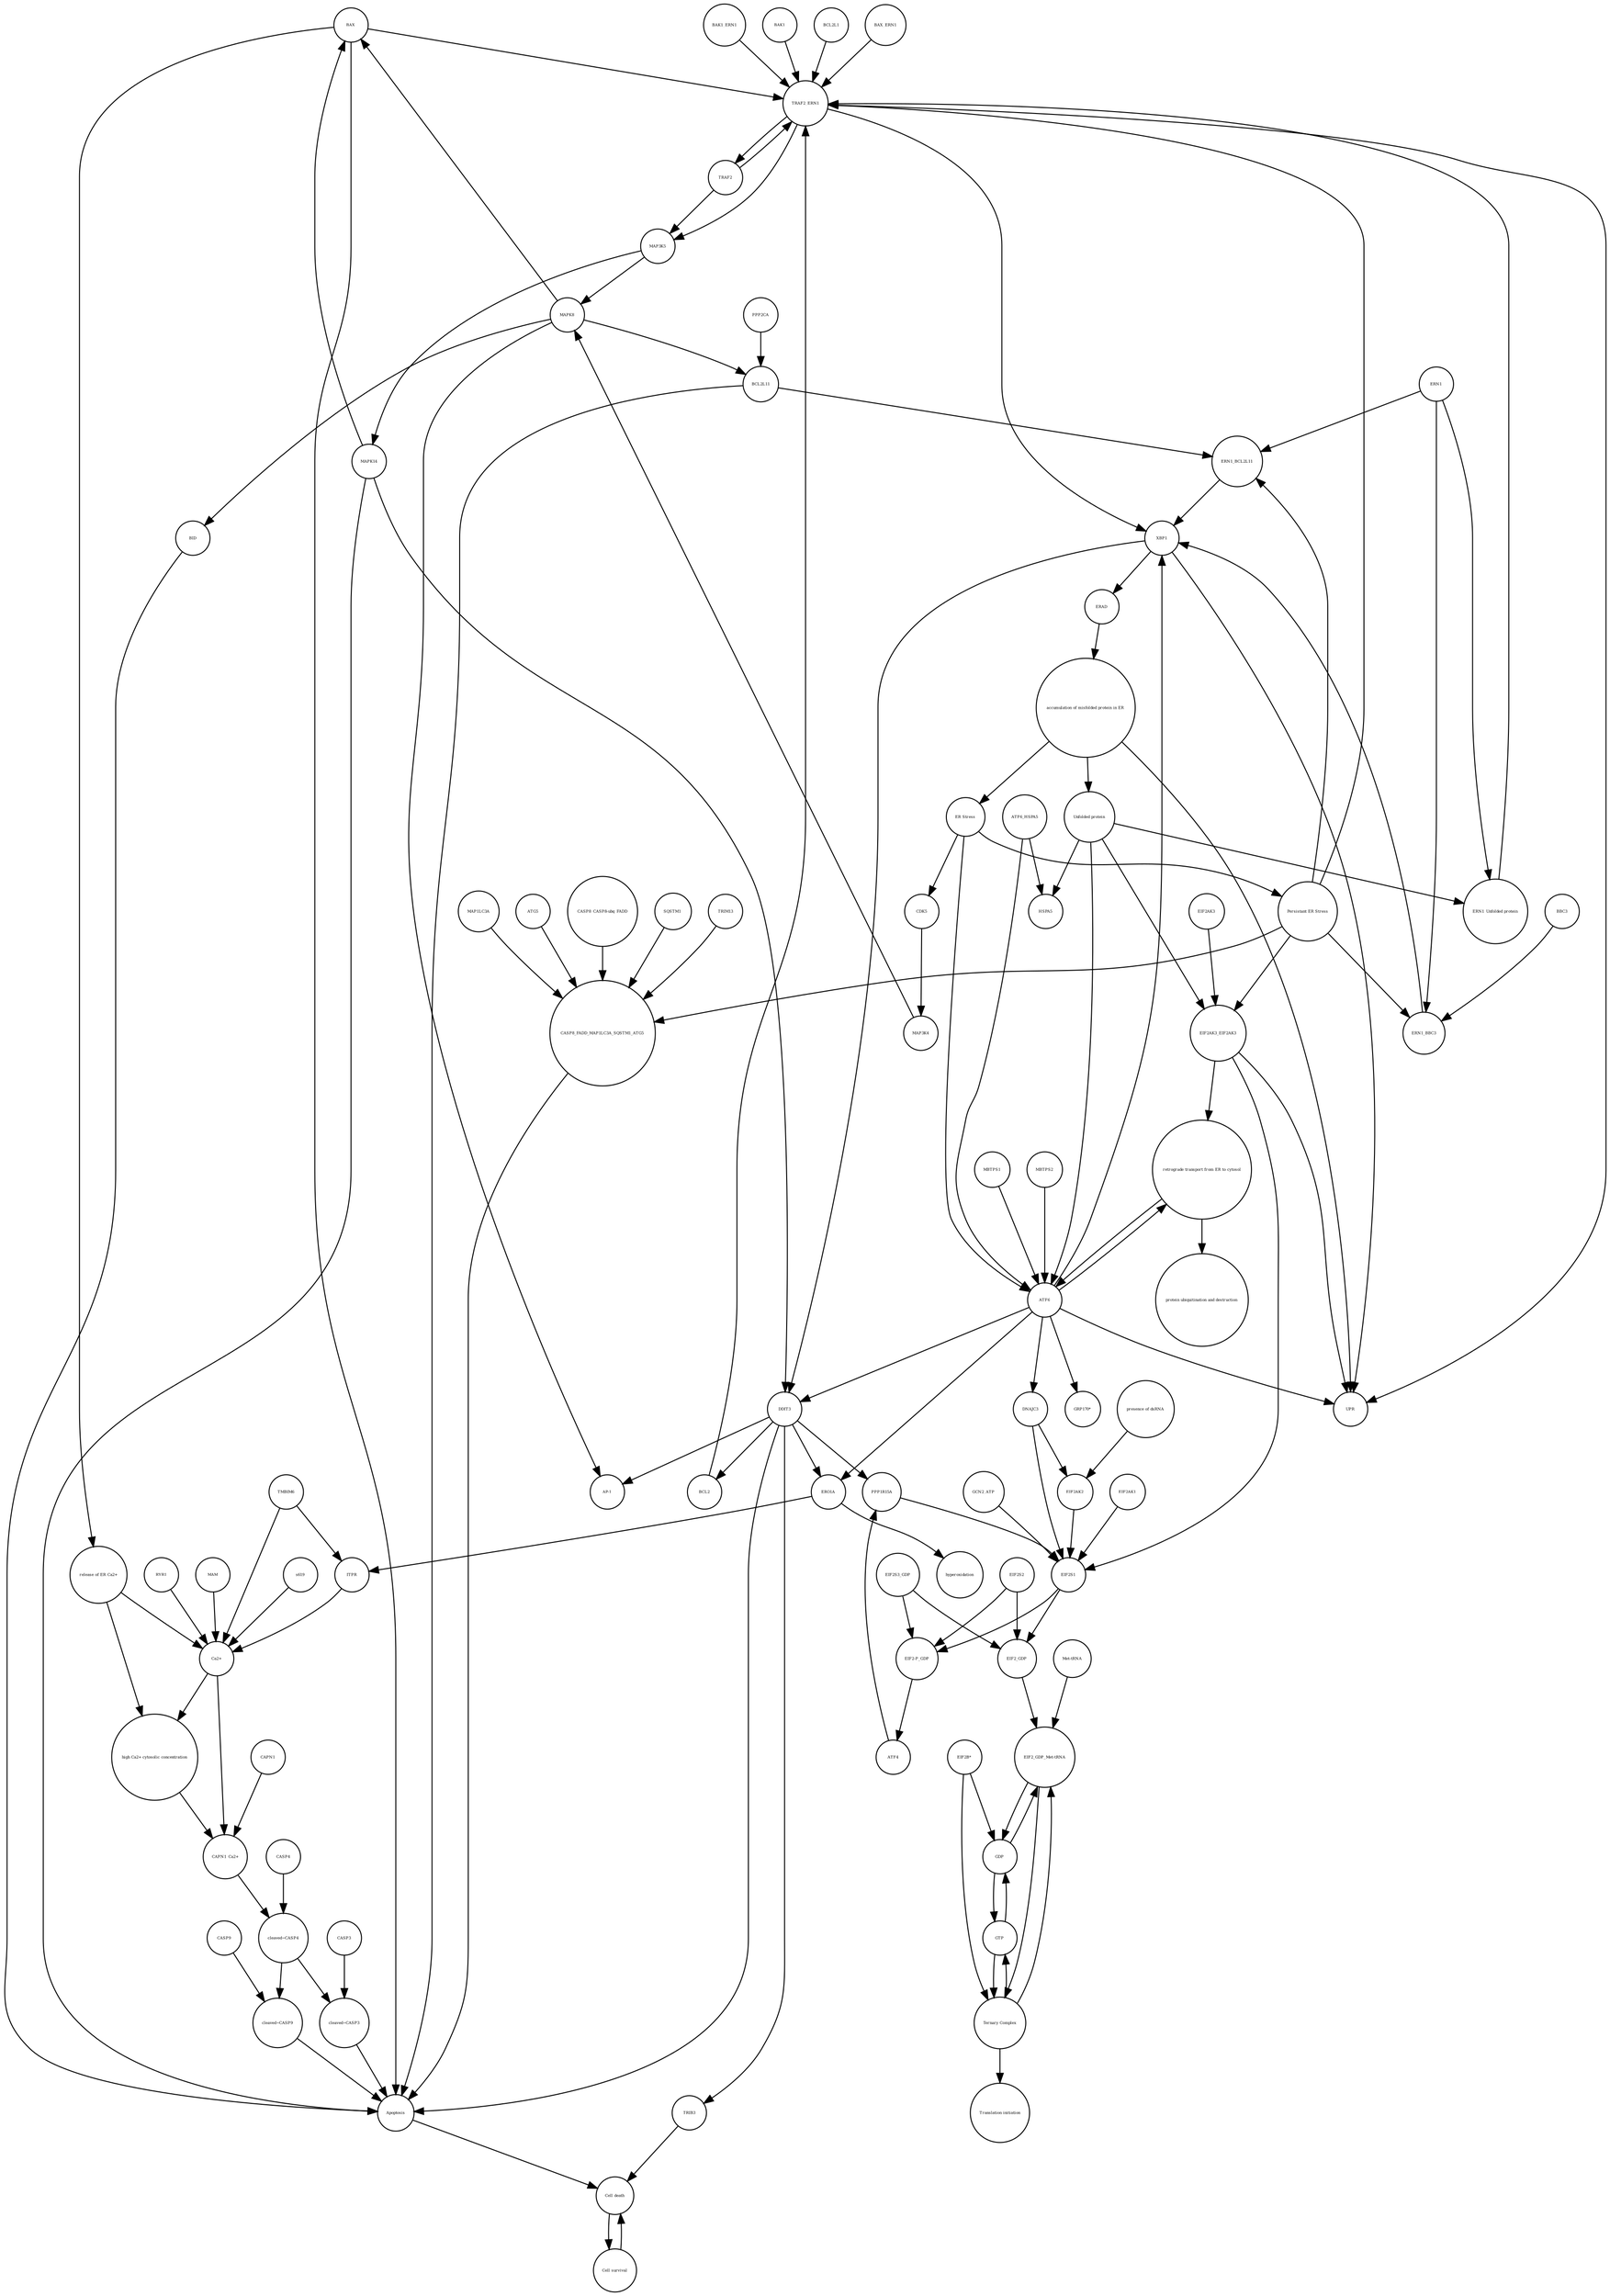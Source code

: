 strict digraph  {
BAX [annotation="", bipartite=0, cls=macromolecule, fontsize=4, label=BAX, shape=circle];
"release of ER Ca2+" [annotation="", bipartite=0, cls=phenotype, fontsize=4, label="release of ER Ca2+", shape=circle];
"Cell death" [annotation="", bipartite=0, cls=phenotype, fontsize=4, label="Cell death", shape=circle];
"Cell survival" [annotation="", bipartite=0, cls=phenotype, fontsize=4, label="Cell survival", shape=circle];
"Ca2+" [annotation="", bipartite=0, cls="simple chemical", fontsize=4, label="Ca2+", shape=circle];
"high Ca2+ cytosolic concentration" [annotation="", bipartite=0, cls=phenotype, fontsize=4, label="high Ca2+ cytosolic concentration", shape=circle];
ERAD [annotation="", bipartite=0, cls=phenotype, fontsize=4, label=ERAD, shape=circle];
"accumulation of misfolded protein in ER" [annotation="", bipartite=0, cls=phenotype, fontsize=4, label="accumulation of misfolded protein in ER", shape=circle];
GTP [annotation="", bipartite=0, cls="simple chemical", fontsize=4, label=GTP, shape=circle];
TRAF2_ERN1 [annotation="", bipartite=0, cls=complex, fontsize=4, label=TRAF2_ERN1, shape=circle];
"cleaved~CASP4" [annotation="urn_miriam_hgnc.symbol_CASP4", bipartite=0, cls=macromolecule, fontsize=4, label="cleaved~CASP4", shape=circle];
EIF2AK3 [annotation="", bipartite=0, cls=macromolecule, fontsize=4, label=EIF2AK3, shape=circle];
"cleaved~CASP9" [annotation="urn_miriam_hgnc.symbol_CASP9", bipartite=0, cls=macromolecule, fontsize=4, label="cleaved~CASP9", shape=circle];
MAPK14 [annotation="", bipartite=0, cls=macromolecule, fontsize=4, label=MAPK14, shape=circle];
CASP9 [annotation="", bipartite=0, cls=macromolecule, fontsize=4, label=CASP9, shape=circle];
CAPN1 [annotation="", bipartite=0, cls=macromolecule, fontsize=4, label=CAPN1, shape=circle];
s619 [annotation="", bipartite=0, cls=complex, fontsize=4, label=s619, shape=circle];
EIF2S3_GDP [annotation="", bipartite=0, cls=complex, fontsize=4, label=EIF2S3_GDP, shape=circle];
BID [annotation="", bipartite=0, cls=macromolecule, fontsize=4, label=BID, shape=circle];
"SQSTM1 " [annotation="", bipartite=0, cls=macromolecule, fontsize=4, label="SQSTM1 ", shape=circle];
TRIM13 [annotation="", bipartite=0, cls=macromolecule, fontsize=4, label=TRIM13, shape=circle];
hyperoxidation [annotation="", bipartite=0, cls=phenotype, fontsize=4, label=hyperoxidation, shape=circle];
CASP8_FADD_MAP1LC3A_SQSTM1_ATG5 [annotation="", bipartite=0, cls=complex, fontsize=4, label=CASP8_FADD_MAP1LC3A_SQSTM1_ATG5, shape=circle];
MAPK8 [annotation="", bipartite=0, cls=macromolecule, fontsize=4, label=MAPK8, shape=circle];
BAK1_ERN1 [annotation="", bipartite=0, cls=complex, fontsize=4, label=BAK1_ERN1, shape=circle];
EIF2AK3_EIF2AK3 [annotation="", bipartite=0, cls=complex, fontsize=4, label=EIF2AK3_EIF2AK3, shape=circle];
"protein ubiquitination and destruction" [annotation="", bipartite=0, cls=phenotype, fontsize=4, label="protein ubiquitination and destruction", shape=circle];
RYR1 [annotation="", bipartite=0, cls=macromolecule, fontsize=4, label=RYR1, shape=circle];
ERO1A [annotation="", bipartite=0, cls=macromolecule, fontsize=4, label=ERO1A, shape=circle];
HSPA5 [annotation="", bipartite=0, cls=macromolecule, fontsize=4, label=HSPA5, shape=circle];
BAK1 [annotation="", bipartite=0, cls=macromolecule, fontsize=4, label=BAK1, shape=circle];
ATF6 [annotation="", bipartite=0, cls=macromolecule, fontsize=4, label=ATF6, shape=circle];
Apoptosis [annotation="", bipartite=0, cls=phenotype, fontsize=4, label=Apoptosis, shape=circle];
"EIF2-P_GDP" [annotation="", bipartite=0, cls=complex, fontsize=4, label="EIF2-P_GDP", shape=circle];
ATF6_HSPA5 [annotation="", bipartite=0, cls=complex, fontsize=4, label=ATF6_HSPA5, shape=circle];
PPP2CA [annotation="", bipartite=0, cls=macromolecule, fontsize=4, label=PPP2CA, shape=circle];
"Met-tRNA" [annotation="", bipartite=0, cls="nucleic acid feature", fontsize=4, label="Met-tRNA", shape=circle];
MAP3K5 [annotation="", bipartite=0, cls=macromolecule, fontsize=4, label=MAP3K5, shape=circle];
UPR [annotation="", bipartite=0, cls=phenotype, fontsize=4, label=UPR, shape=circle];
ATF4 [annotation="", bipartite=0, cls=macromolecule, fontsize=4, label=ATF4, shape=circle];
DNAJC3 [annotation="", bipartite=0, cls=macromolecule, fontsize=4, label=DNAJC3, shape=circle];
BCL2L1 [annotation="", bipartite=0, cls=macromolecule, fontsize=4, label=BCL2L1, shape=circle];
ERN1_BCL2L11 [annotation="", bipartite=0, cls=complex, fontsize=4, label=ERN1_BCL2L11, shape=circle];
"AP-1" [annotation="", bipartite=0, cls=macromolecule, fontsize=4, label="AP-1", shape=circle];
MAM [annotation="", bipartite=0, cls=phenotype, fontsize=4, label=MAM, shape=circle];
ITPR [annotation="urn_miriam_hgnc.symbol_ITPR1|urn_miriam_hgnc.symbol_ITPR2|urn_miriam_hgnc.symbol_ITPR3", bipartite=0, cls=macromolecule, fontsize=4, label=ITPR, shape=circle];
"EIF2B*" [annotation="", bipartite=0, cls=complex, fontsize=4, label="EIF2B*", shape=circle];
"CAPN1_Ca2+" [annotation="", bipartite=0, cls=complex, fontsize=4, label="CAPN1_Ca2+", shape=circle];
"GRP170*" [annotation="", bipartite=0, cls=macromolecule, fontsize=4, label="GRP170*", shape=circle];
"presence of dsRNA" [annotation="", bipartite=0, cls=phenotype, fontsize=4, label="presence of dsRNA", shape=circle];
CASP4 [annotation="", bipartite=0, cls=macromolecule, fontsize=4, label=CASP4, shape=circle];
XBP1 [annotation="", bipartite=0, cls=macromolecule, fontsize=4, label=XBP1, shape=circle];
GDP [annotation="", bipartite=0, cls="simple chemical", fontsize=4, label=GDP, shape=circle];
EIF2S1 [annotation="", bipartite=0, cls=macromolecule, fontsize=4, label=EIF2S1, shape=circle];
"retrograde transport from ER to cytosol" [annotation="", bipartite=0, cls=phenotype, fontsize=4, label="retrograde transport from ER to cytosol", shape=circle];
EIF2AK2 [annotation="", bipartite=0, cls=macromolecule, fontsize=4, label=EIF2AK2, shape=circle];
MAP1LC3A [annotation="", bipartite=0, cls=macromolecule, fontsize=4, label=MAP1LC3A, shape=circle];
MAP3K4 [annotation="", bipartite=0, cls=macromolecule, fontsize=4, label=MAP3K4, shape=circle];
CDK5 [annotation="", bipartite=0, cls=macromolecule, fontsize=4, label=CDK5, shape=circle];
ATG5 [annotation="", bipartite=0, cls=macromolecule, fontsize=4, label=ATG5, shape=circle];
"ERN1_Unfolded protein" [annotation="", bipartite=0, cls=complex, fontsize=4, label="ERN1_Unfolded protein", shape=circle];
"Ternary Complex" [annotation="", bipartite=0, cls=complex, fontsize=4, label="Ternary Complex", shape=circle];
BCL2L11 [annotation="", bipartite=0, cls=macromolecule, fontsize=4, label=BCL2L11, shape=circle];
"Unfolded protein" [annotation="", bipartite=0, cls=macromolecule, fontsize=4, label="Unfolded protein", shape=circle];
"Translation initiation" [annotation="", bipartite=0, cls=phenotype, fontsize=4, label="Translation initiation", shape=circle];
"cleaved~CASP3" [annotation="urn_miriam_hgnc.symbol_CASP3", bipartite=0, cls=macromolecule, fontsize=4, label="cleaved~CASP3", shape=circle];
MBTPS1 [annotation="", bipartite=0, cls=macromolecule, fontsize=4, label=MBTPS1, shape=circle];
ERN1_BBC3 [annotation="", bipartite=0, cls=complex, fontsize=4, label=ERN1_BBC3, shape=circle];
EIF2AK1 [annotation="", bipartite=0, cls=macromolecule, fontsize=4, label=EIF2AK1, shape=circle];
MBTPS2 [annotation="", bipartite=0, cls=macromolecule, fontsize=4, label=MBTPS2, shape=circle];
"CASP8_CASP8-ubq_FADD" [annotation="", bipartite=0, cls=complex, fontsize=4, label="CASP8_CASP8-ubq_FADD", shape=circle];
TMBIM6 [annotation="", bipartite=0, cls=macromolecule, fontsize=4, label=TMBIM6, shape=circle];
BAX_ERN1 [annotation="", bipartite=0, cls=complex, fontsize=4, label=BAX_ERN1, shape=circle];
EIF2_GDP [annotation="", bipartite=0, cls=complex, fontsize=4, label=EIF2_GDP, shape=circle];
BCL2 [annotation="", bipartite=0, cls="nucleic acid feature", fontsize=4, label=BCL2, shape=circle];
"ER Stress" [annotation="", bipartite=0, cls=phenotype, fontsize=4, label="ER Stress", shape=circle];
ERN1 [annotation="", bipartite=0, cls=macromolecule, fontsize=4, label=ERN1, shape=circle];
CASP3 [annotation="", bipartite=0, cls=macromolecule, fontsize=4, label=CASP3, shape=circle];
TRIB3 [annotation="", bipartite=0, cls=macromolecule, fontsize=4, label=TRIB3, shape=circle];
EIF2S2 [annotation="", bipartite=0, cls=macromolecule, fontsize=4, label=EIF2S2, shape=circle];
TRAF2 [annotation="", bipartite=0, cls=macromolecule, fontsize=4, label=TRAF2, shape=circle];
DDIT3 [annotation="", bipartite=0, cls=macromolecule, fontsize=4, label=DDIT3, shape=circle];
PPP1R15A [annotation="", bipartite=0, cls=macromolecule, fontsize=4, label=PPP1R15A, shape=circle];
"EIF2_GDP_Met-tRNA" [annotation="", bipartite=0, cls=complex, fontsize=4, label="EIF2_GDP_Met-tRNA", shape=circle];
"Persistant ER Stress" [annotation="", bipartite=0, cls=phenotype, fontsize=4, label="Persistant ER Stress", shape=circle];
BBC3 [annotation="", bipartite=0, cls=macromolecule, fontsize=4, label=BBC3, shape=circle];
GCN2_ATP [annotation="", bipartite=0, cls=complex, fontsize=4, label=GCN2_ATP, shape=circle];
BAX -> "release of ER Ca2+"  [annotation="", interaction_type=stimulation];
BAX -> Apoptosis  [annotation="", interaction_type=production];
BAX -> TRAF2_ERN1  [annotation="", interaction_type=catalysis];
"release of ER Ca2+" -> "high Ca2+ cytosolic concentration"  [annotation="", interaction_type=production];
"release of ER Ca2+" -> "Ca2+"  [annotation=urn_miriam_pubmed_23850759, interaction_type=catalysis];
"Cell death" -> "Cell survival"  [annotation="", interaction_type=inhibition];
"Cell survival" -> "Cell death"  [annotation="", interaction_type=inhibition];
"Ca2+" -> "high Ca2+ cytosolic concentration"  [annotation="", interaction_type=stimulation];
"Ca2+" -> "CAPN1_Ca2+"  [annotation="", interaction_type=production];
"high Ca2+ cytosolic concentration" -> "CAPN1_Ca2+"  [annotation="", interaction_type=catalysis];
ERAD -> "accumulation of misfolded protein in ER"  [annotation="", interaction_type=inhibition];
"accumulation of misfolded protein in ER" -> UPR  [annotation="", interaction_type=production];
"accumulation of misfolded protein in ER" -> "ER Stress"  [annotation="", interaction_type=production];
"accumulation of misfolded protein in ER" -> "Unfolded protein"  [annotation="", interaction_type=production];
GTP -> GDP  [annotation="", interaction_type=production];
GTP -> "Ternary Complex"  [annotation="", interaction_type=production];
TRAF2_ERN1 -> UPR  [annotation="", interaction_type=production];
TRAF2_ERN1 -> TRAF2  [annotation="", interaction_type=catalysis];
TRAF2_ERN1 -> MAP3K5  [annotation="", interaction_type=catalysis];
TRAF2_ERN1 -> XBP1  [annotation="urn_miriam_pubmed_26587781|urn_miriam_pubmed_23430059", interaction_type=catalysis];
"cleaved~CASP4" -> "cleaved~CASP9"  [annotation="urn_miriam_pubmed_19931333|urn_miriam_pubmed_26618107", interaction_type=catalysis];
"cleaved~CASP4" -> "cleaved~CASP3"  [annotation="urn_miriam_pubmed_19931333|urn_miriam_pubmed_26618107", interaction_type=catalysis];
EIF2AK3 -> EIF2AK3_EIF2AK3  [annotation="", interaction_type=production];
"cleaved~CASP9" -> Apoptosis  [annotation="", interaction_type=production];
MAPK14 -> Apoptosis  [annotation="", interaction_type=production];
MAPK14 -> BAX  [annotation="", interaction_type=catalysis];
MAPK14 -> DDIT3  [annotation="", interaction_type=catalysis];
CASP9 -> "cleaved~CASP9"  [annotation="", interaction_type=production];
CAPN1 -> "CAPN1_Ca2+"  [annotation="", interaction_type=production];
s619 -> "Ca2+"  [annotation=urn_miriam_pubmed_23850759, interaction_type=catalysis];
EIF2S3_GDP -> "EIF2-P_GDP"  [annotation="", interaction_type=production];
EIF2S3_GDP -> EIF2_GDP  [annotation="", interaction_type=production];
BID -> Apoptosis  [annotation="", interaction_type=production];
"SQSTM1 " -> CASP8_FADD_MAP1LC3A_SQSTM1_ATG5  [annotation="", interaction_type=production];
TRIM13 -> CASP8_FADD_MAP1LC3A_SQSTM1_ATG5  [annotation=urn_miriam_pubmed_17991856, interaction_type=catalysis];
CASP8_FADD_MAP1LC3A_SQSTM1_ATG5 -> Apoptosis  [annotation="", interaction_type=production];
MAPK8 -> "AP-1"  [annotation="", interaction_type=catalysis];
MAPK8 -> BCL2L11  [annotation="", interaction_type=catalysis];
MAPK8 -> BID  [annotation="", interaction_type=catalysis];
MAPK8 -> BAX  [annotation="", interaction_type=catalysis];
BAK1_ERN1 -> TRAF2_ERN1  [annotation="", interaction_type=catalysis];
EIF2AK3_EIF2AK3 -> "retrograde transport from ER to cytosol"  [annotation="", interaction_type=production];
EIF2AK3_EIF2AK3 -> EIF2S1  [annotation="", interaction_type=catalysis];
EIF2AK3_EIF2AK3 -> UPR  [annotation="", interaction_type=production];
RYR1 -> "Ca2+"  [annotation=urn_miriam_pubmed_23850759, interaction_type=catalysis];
ERO1A -> hyperoxidation  [annotation="", interaction_type=production];
ERO1A -> ITPR  [annotation="urn_miriam_pubmed_23850759|urn_miriam_pubmed_23430059", interaction_type=catalysis];
BAK1 -> TRAF2_ERN1  [annotation="", interaction_type=catalysis];
ATF6 -> "GRP170*"  [annotation="", interaction_type=catalysis];
ATF6 -> DNAJC3  [annotation="", interaction_type=catalysis];
ATF6 -> ERO1A  [annotation="", interaction_type=catalysis];
ATF6 -> DDIT3  [annotation="", interaction_type=catalysis];
ATF6 -> XBP1  [annotation="urn_miriam_pubmed_26587781|urn_miriam_pubmed_23430059", interaction_type=catalysis];
ATF6 -> "retrograde transport from ER to cytosol"  [annotation="", interaction_type=production];
ATF6 -> UPR  [annotation="", interaction_type=production];
Apoptosis -> "Cell death"  [annotation="", interaction_type=production];
"EIF2-P_GDP" -> ATF4  [annotation="", interaction_type=catalysis];
ATF6_HSPA5 -> HSPA5  [annotation="", interaction_type=production];
ATF6_HSPA5 -> ATF6  [annotation="", interaction_type=production];
PPP2CA -> BCL2L11  [annotation="", interaction_type=catalysis];
"Met-tRNA" -> "EIF2_GDP_Met-tRNA"  [annotation="", interaction_type=production];
MAP3K5 -> MAPK14  [annotation="", interaction_type=catalysis];
MAP3K5 -> MAPK8  [annotation="", interaction_type=catalysis];
ATF4 -> PPP1R15A  [annotation="", interaction_type=catalysis];
DNAJC3 -> EIF2S1  [annotation="", interaction_type=inhibition];
DNAJC3 -> EIF2AK2  [annotation="", interaction_type=inhibition];
BCL2L1 -> TRAF2_ERN1  [annotation="", interaction_type=inhibition];
ERN1_BCL2L11 -> XBP1  [annotation="urn_miriam_pubmed_26587781|urn_miriam_pubmed_23430059", interaction_type=catalysis];
MAM -> "Ca2+"  [annotation=urn_miriam_pubmed_23850759, interaction_type=catalysis];
ITPR -> "Ca2+"  [annotation=urn_miriam_pubmed_23850759, interaction_type=catalysis];
"EIF2B*" -> GDP  [annotation="", interaction_type=catalysis];
"EIF2B*" -> "Ternary Complex"  [annotation="", interaction_type=catalysis];
"CAPN1_Ca2+" -> "cleaved~CASP4"  [annotation=urn_miriam_pubmed_19931333, interaction_type=catalysis];
"presence of dsRNA" -> EIF2AK2  [annotation="", interaction_type=catalysis];
CASP4 -> "cleaved~CASP4"  [annotation="", interaction_type=production];
XBP1 -> UPR  [annotation="", interaction_type=production];
XBP1 -> ERAD  [annotation="", interaction_type=production];
XBP1 -> DDIT3  [annotation="", interaction_type=catalysis];
GDP -> GTP  [annotation="", interaction_type=production];
GDP -> "EIF2_GDP_Met-tRNA"  [annotation="", interaction_type=production];
EIF2S1 -> "EIF2-P_GDP"  [annotation="", interaction_type=production];
EIF2S1 -> EIF2_GDP  [annotation="", interaction_type=production];
"retrograde transport from ER to cytosol" -> "protein ubiquitination and destruction"  [annotation="", interaction_type=production];
"retrograde transport from ER to cytosol" -> ATF6  [annotation="", interaction_type=inhibition];
EIF2AK2 -> EIF2S1  [annotation="", interaction_type=catalysis];
MAP1LC3A -> CASP8_FADD_MAP1LC3A_SQSTM1_ATG5  [annotation="", interaction_type=production];
MAP3K4 -> MAPK8  [annotation="", interaction_type=catalysis];
CDK5 -> MAP3K4  [annotation="", interaction_type=catalysis];
ATG5 -> CASP8_FADD_MAP1LC3A_SQSTM1_ATG5  [annotation="", interaction_type=production];
"ERN1_Unfolded protein" -> TRAF2_ERN1  [annotation="", interaction_type=production];
"Ternary Complex" -> GTP  [annotation="", interaction_type=production];
"Ternary Complex" -> "EIF2_GDP_Met-tRNA"  [annotation="", interaction_type=production];
"Ternary Complex" -> "Translation initiation"  [annotation="", interaction_type=production];
BCL2L11 -> Apoptosis  [annotation="", interaction_type=production];
BCL2L11 -> ERN1_BCL2L11  [annotation="", interaction_type=production];
"Unfolded protein" -> EIF2AK3_EIF2AK3  [annotation=urn_miriam_pubmed_17991856, interaction_type=catalysis];
"Unfolded protein" -> HSPA5  [annotation="", interaction_type=catalysis];
"Unfolded protein" -> ATF6  [annotation="", interaction_type=catalysis];
"Unfolded protein" -> "ERN1_Unfolded protein"  [annotation="", interaction_type=production];
"cleaved~CASP3" -> Apoptosis  [annotation="", interaction_type=production];
MBTPS1 -> ATF6  [annotation="", interaction_type=catalysis];
ERN1_BBC3 -> XBP1  [annotation="urn_miriam_pubmed_26587781|urn_miriam_pubmed_23430059", interaction_type=catalysis];
EIF2AK1 -> EIF2S1  [annotation="", interaction_type=catalysis];
MBTPS2 -> ATF6  [annotation="", interaction_type=catalysis];
"CASP8_CASP8-ubq_FADD" -> CASP8_FADD_MAP1LC3A_SQSTM1_ATG5  [annotation="", interaction_type=production];
TMBIM6 -> "Ca2+"  [annotation=urn_miriam_pubmed_23850759, interaction_type=catalysis];
TMBIM6 -> ITPR  [annotation="urn_miriam_pubmed_23850759|urn_miriam_pubmed_23430059", interaction_type=catalysis];
BAX_ERN1 -> TRAF2_ERN1  [annotation="", interaction_type=catalysis];
EIF2_GDP -> "EIF2_GDP_Met-tRNA"  [annotation="", interaction_type=production];
BCL2 -> TRAF2_ERN1  [annotation="", interaction_type=inhibition];
"ER Stress" -> "Persistant ER Stress"  [annotation="", interaction_type=production];
"ER Stress" -> ATF6  [annotation="", interaction_type=catalysis];
"ER Stress" -> CDK5  [annotation="", interaction_type=catalysis];
ERN1 -> ERN1_BBC3  [annotation="", interaction_type=production];
ERN1 -> "ERN1_Unfolded protein"  [annotation="", interaction_type=production];
ERN1 -> ERN1_BCL2L11  [annotation="", interaction_type=production];
CASP3 -> "cleaved~CASP3"  [annotation="", interaction_type=production];
TRIB3 -> "Cell death"  [annotation="", interaction_type=production];
EIF2S2 -> "EIF2-P_GDP"  [annotation="", interaction_type=production];
EIF2S2 -> EIF2_GDP  [annotation="", interaction_type=production];
TRAF2 -> MAP3K5  [annotation="", interaction_type=catalysis];
TRAF2 -> TRAF2_ERN1  [annotation="", interaction_type=production];
DDIT3 -> Apoptosis  [annotation="", interaction_type=production];
DDIT3 -> "AP-1"  [annotation="", interaction_type=catalysis];
DDIT3 -> ERO1A  [annotation="", interaction_type=catalysis];
DDIT3 -> BCL2  [annotation="", interaction_type=inhibition];
DDIT3 -> PPP1R15A  [annotation="", interaction_type=catalysis];
DDIT3 -> TRIB3  [annotation="", interaction_type=catalysis];
PPP1R15A -> EIF2S1  [annotation="", interaction_type=catalysis];
"EIF2_GDP_Met-tRNA" -> GDP  [annotation="", interaction_type=production];
"EIF2_GDP_Met-tRNA" -> "Ternary Complex"  [annotation="", interaction_type=production];
"Persistant ER Stress" -> TRAF2_ERN1  [annotation="", interaction_type=inhibition];
"Persistant ER Stress" -> EIF2AK3_EIF2AK3  [annotation=urn_miriam_pubmed_17991856, interaction_type=catalysis];
"Persistant ER Stress" -> ERN1_BBC3  [annotation="urn_miriam_pubmed_23430059|urn_miriam_pubmed_17991856", interaction_type=inhibition];
"Persistant ER Stress" -> CASP8_FADD_MAP1LC3A_SQSTM1_ATG5  [annotation=urn_miriam_pubmed_17991856, interaction_type=catalysis];
"Persistant ER Stress" -> ERN1_BCL2L11  [annotation="urn_miriam_pubmed_23850759|urn_miriam_pubmed_23430059|urn_miriam_pubmed_26587781", interaction_type=inhibition];
BBC3 -> ERN1_BBC3  [annotation="", interaction_type=production];
GCN2_ATP -> EIF2S1  [annotation="", interaction_type=catalysis];
}
